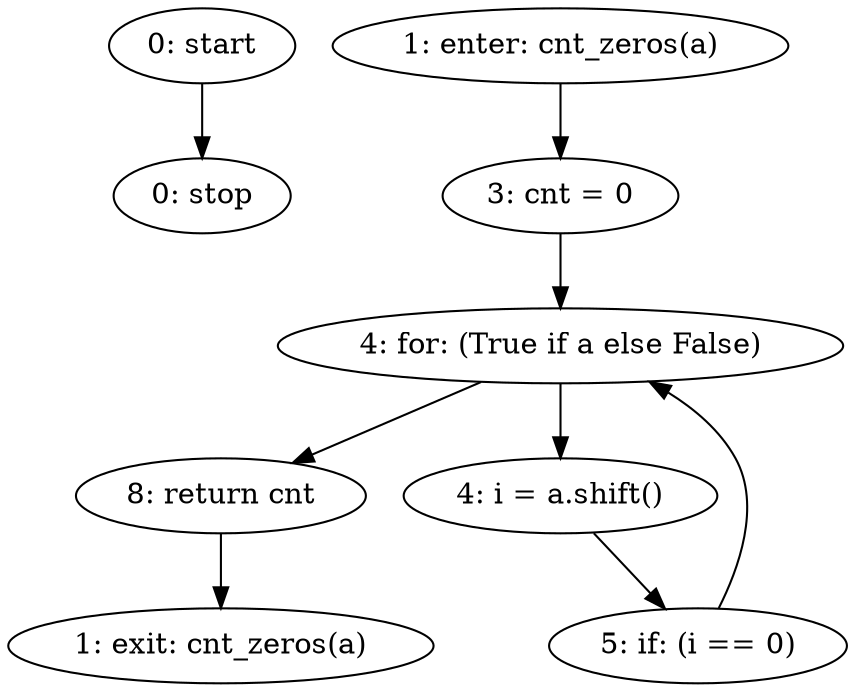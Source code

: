 strict digraph "" {
	node [label="\N"];
	0	[label="0: start"];
	8	[label="0: stop"];
	0 -> 8;
	1	[label="1: enter: cnt_zeros(a)"];
	3	[label="3: cnt = 0"];
	1 -> 3;
	4	[label="4: for: (True if a else False)"];
	3 -> 4;
	2	[label="1: exit: cnt_zeros(a)"];
	7	[label="8: return cnt"];
	7 -> 2;
	4 -> 7;
	5	[label="4: i = a.shift()"];
	4 -> 5;
	6	[label="5: if: (i == 0)"];
	5 -> 6;
	6 -> 4;
}
